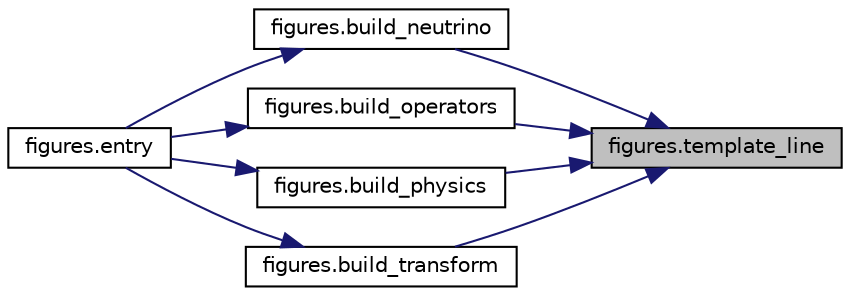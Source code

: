 digraph "figures.template_line"
{
 // INTERACTIVE_SVG=YES
 // LATEX_PDF_SIZE
  edge [fontname="Helvetica",fontsize="10",labelfontname="Helvetica",labelfontsize="10"];
  node [fontname="Helvetica",fontsize="10",shape=record];
  rankdir="RL";
  Node1 [label="figures.template_line",height=0.2,width=0.4,color="black", fillcolor="grey75", style="filled", fontcolor="black",tooltip=" "];
  Node1 -> Node2 [dir="back",color="midnightblue",fontsize="10",style="solid",fontname="Helvetica"];
  Node2 [label="figures.build_neutrino",height=0.2,width=0.4,color="black", fillcolor="white", style="filled",URL="$namespacefigures.html#a058f5436d5be255476b003d5b0604ade",tooltip=" "];
  Node2 -> Node3 [dir="back",color="midnightblue",fontsize="10",style="solid",fontname="Helvetica"];
  Node3 [label="figures.entry",height=0.2,width=0.4,color="black", fillcolor="white", style="filled",URL="$namespacefigures.html#a4425b98eb197b43b0612e82573268ce2",tooltip=" "];
  Node1 -> Node4 [dir="back",color="midnightblue",fontsize="10",style="solid",fontname="Helvetica"];
  Node4 [label="figures.build_operators",height=0.2,width=0.4,color="black", fillcolor="white", style="filled",URL="$namespacefigures.html#a6b3e9795944b859bb399b1e7b1617c78",tooltip=" "];
  Node4 -> Node3 [dir="back",color="midnightblue",fontsize="10",style="solid",fontname="Helvetica"];
  Node1 -> Node5 [dir="back",color="midnightblue",fontsize="10",style="solid",fontname="Helvetica"];
  Node5 [label="figures.build_physics",height=0.2,width=0.4,color="black", fillcolor="white", style="filled",URL="$namespacefigures.html#a3335c733eecb185c9fde797cdb3fdbb4",tooltip=" "];
  Node5 -> Node3 [dir="back",color="midnightblue",fontsize="10",style="solid",fontname="Helvetica"];
  Node1 -> Node6 [dir="back",color="midnightblue",fontsize="10",style="solid",fontname="Helvetica"];
  Node6 [label="figures.build_transform",height=0.2,width=0.4,color="black", fillcolor="white", style="filled",URL="$namespacefigures.html#af43ea0b9729419de92dcfe2178f11b33",tooltip=" "];
  Node6 -> Node3 [dir="back",color="midnightblue",fontsize="10",style="solid",fontname="Helvetica"];
}
